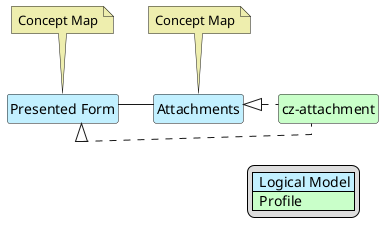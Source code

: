 @startuml
hide circle
hide stereotype
hide members
hide methods
skinparam linetype ortho
skinparam class {
BackgroundColor<<LogicalModel>> #APPLICATION
BackgroundColor<<Profile>> #TECHNOLOGY
}
legend right
| <#APPLICATION>  Logical Model |
| <#TECHNOLOGY>  Profile |
endlegend

class "Presented Form" <<LogicalModel>> [[StructureDefinition-PresentedFormCz.html]]
note top #EEEEAE [[ConceptMap-AttachmentImagingOrder2FHIR-cz.html]]
Concept Map
endnote

class "Attachments" <<LogicalModel>> [[StructureDefinition-AttachmentsCz.html]]
note top #EEEEAE [[ConceptMap-AttachmentImagingOrder2FHIR-cz.html]]
Concept Map
endnote

class "cz-attachment" <<Profile>> [[StructureDefinition-cz-attachment.html]]

"Presented Form" -- "Attachments"

"Presented Form" <|. "cz-attachment"
"Attachments" <|. "cz-attachment"

/'
"Imaging Order Header" <|. "cz-patient-core"
"Imaging Order Header" <|. "cz-attachment"
"Imaging Order Header" <|. "cz-practitioner-core"
'/

"Presented Form" -r[hidden]-> "Attachments"
"Presented Form" -d[hidden]-> "cz-attachment"
"Attachments" -d[hidden]-> "cz-attachment"

@enduml

